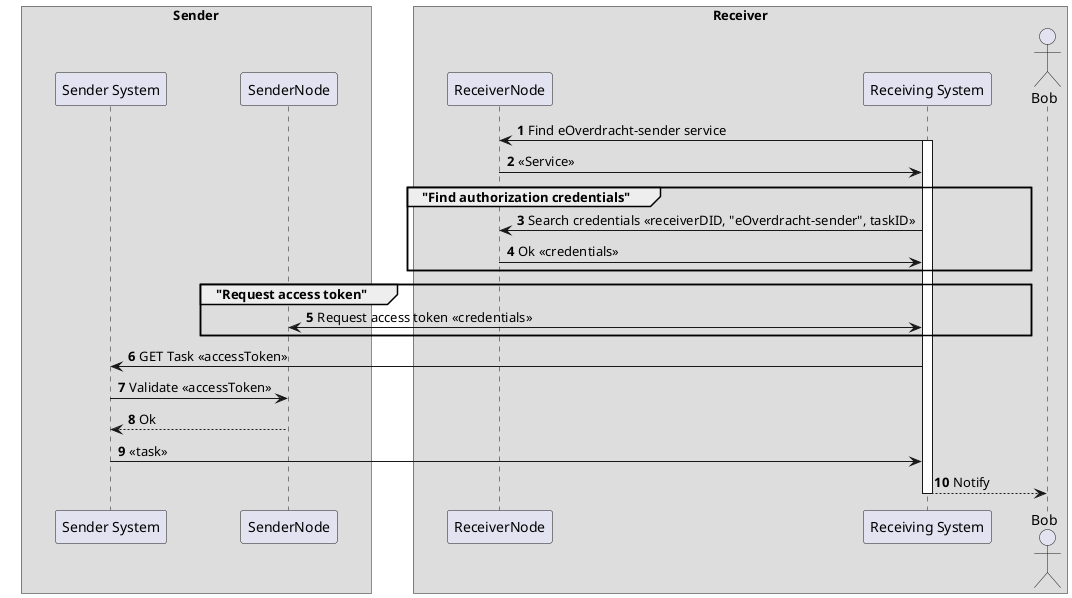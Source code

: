 @startuml
autonumber
skinparam ParticipantPadding 30
skinparam BoxPadding 20

Box Sender
  participant "Sender System" as Sender
  participant SenderNode
end box
Box Receiver
  participant ReceiverNode
  participant "Receiving System" as Receiver
  actor Bob
end box

Receiver -> ReceiverNode: Find eOverdracht-sender service
activate Receiver
ReceiverNode -> Receiver: <<Service>>

group "Find authorization credentials"
  Receiver -> ReceiverNode: Search credentials <<receiverDID, "eOverdracht-sender", taskID>>
  ReceiverNode -> Receiver: Ok <<credentials>>
end

group "Request access token"
  Receiver <-> SenderNode: Request access token <<credentials>>
end
Receiver -> Sender: GET Task <<accessToken>>
Sender -> SenderNode: Validate <<accessToken>>
SenderNode --> Sender: Ok
Sender -> Receiver: <<task>>
Receiver --> Bob: Notify
deactivate Receiver

@enduml
